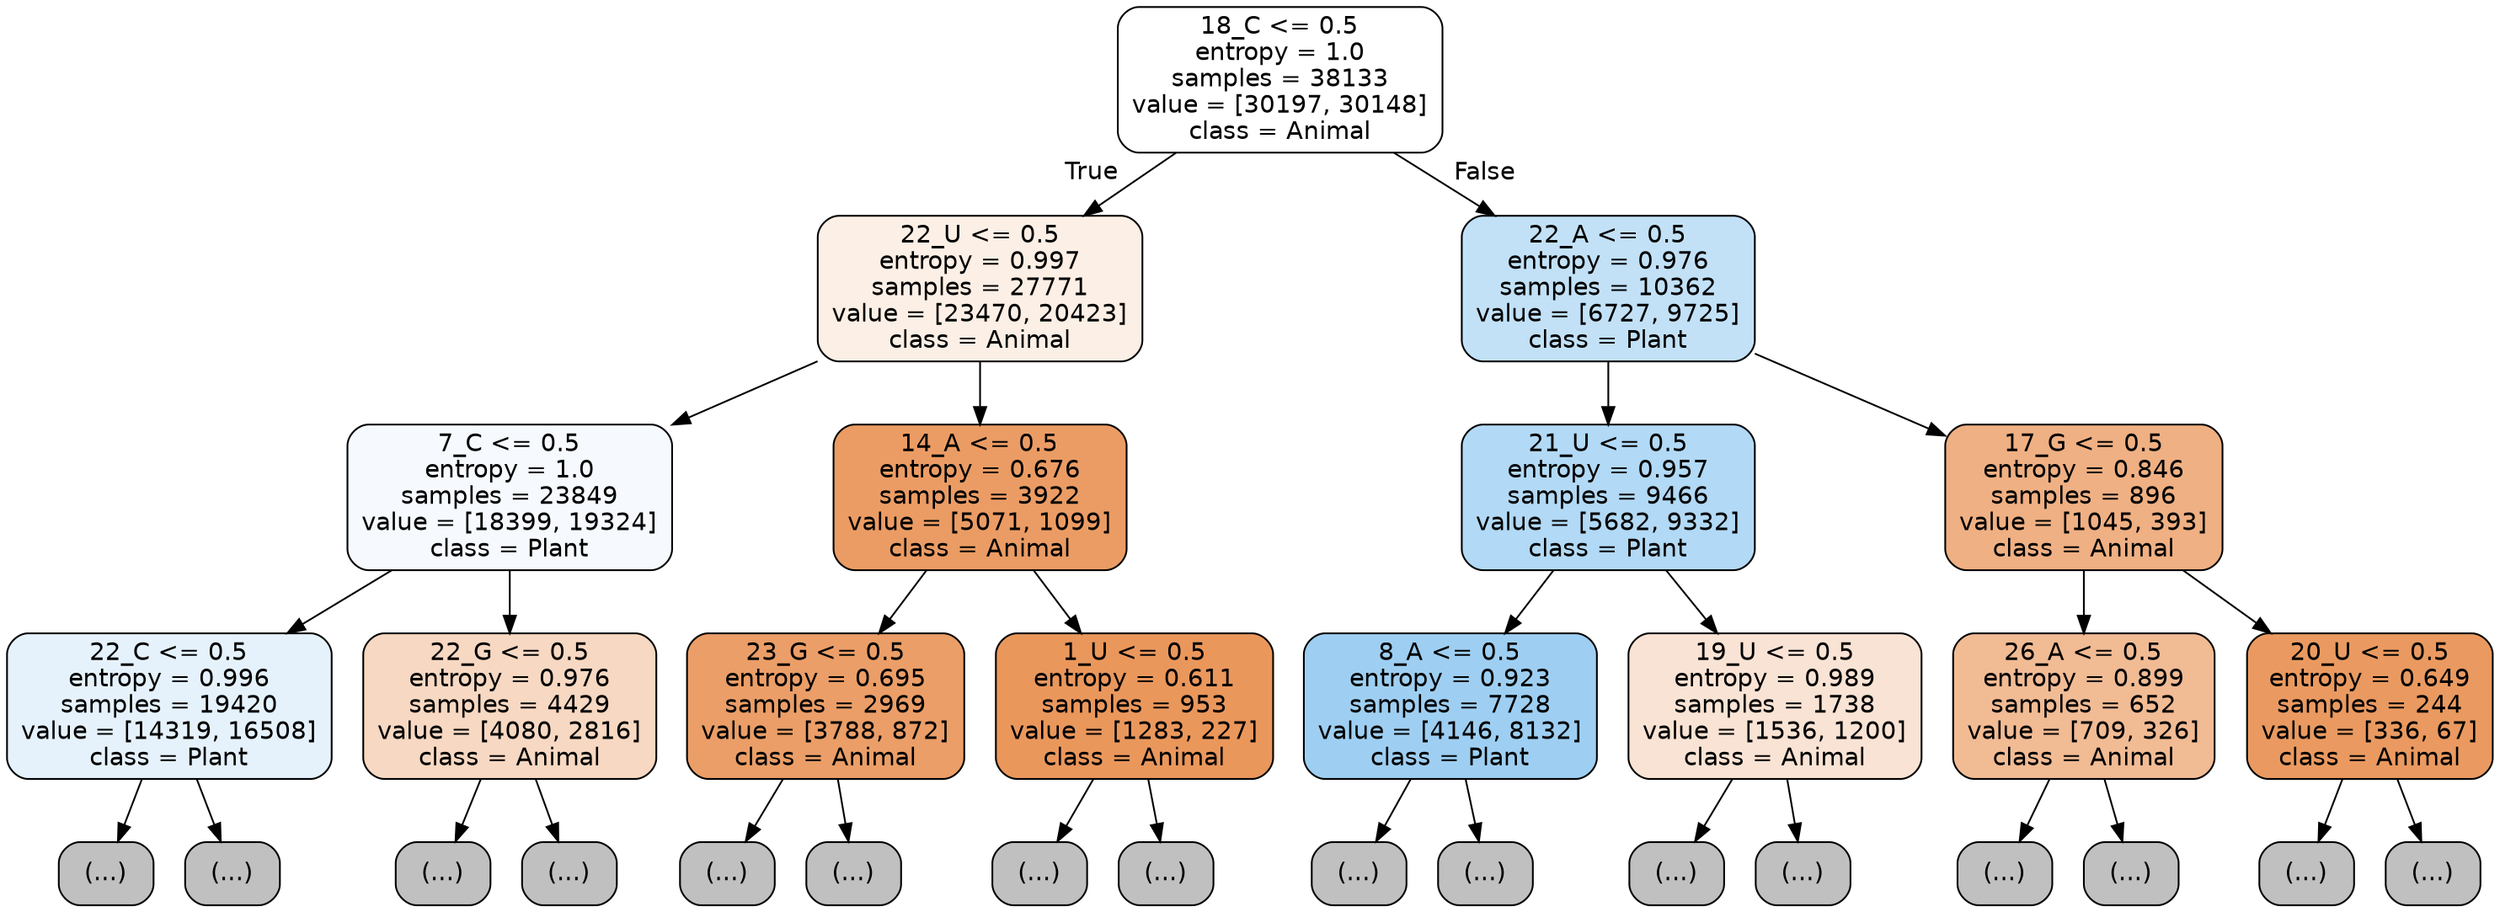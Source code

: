digraph Tree {
node [shape=box, style="filled, rounded", color="black", fontname="helvetica"] ;
edge [fontname="helvetica"] ;
0 [label="18_C <= 0.5\nentropy = 1.0\nsamples = 38133\nvalue = [30197, 30148]\nclass = Animal", fillcolor="#ffffff"] ;
1 [label="22_U <= 0.5\nentropy = 0.997\nsamples = 27771\nvalue = [23470, 20423]\nclass = Animal", fillcolor="#fcefe5"] ;
0 -> 1 [labeldistance=2.5, labelangle=45, headlabel="True"] ;
2 [label="7_C <= 0.5\nentropy = 1.0\nsamples = 23849\nvalue = [18399, 19324]\nclass = Plant", fillcolor="#f6fafe"] ;
1 -> 2 ;
3 [label="22_C <= 0.5\nentropy = 0.996\nsamples = 19420\nvalue = [14319, 16508]\nclass = Plant", fillcolor="#e5f2fc"] ;
2 -> 3 ;
4 [label="(...)", fillcolor="#C0C0C0"] ;
3 -> 4 ;
7851 [label="(...)", fillcolor="#C0C0C0"] ;
3 -> 7851 ;
8956 [label="22_G <= 0.5\nentropy = 0.976\nsamples = 4429\nvalue = [4080, 2816]\nclass = Animal", fillcolor="#f7d8c2"] ;
2 -> 8956 ;
8957 [label="(...)", fillcolor="#C0C0C0"] ;
8956 -> 8957 ;
10948 [label="(...)", fillcolor="#C0C0C0"] ;
8956 -> 10948 ;
11267 [label="14_A <= 0.5\nentropy = 0.676\nsamples = 3922\nvalue = [5071, 1099]\nclass = Animal", fillcolor="#eb9c64"] ;
1 -> 11267 ;
11268 [label="23_G <= 0.5\nentropy = 0.695\nsamples = 2969\nvalue = [3788, 872]\nclass = Animal", fillcolor="#eb9e67"] ;
11267 -> 11268 ;
11269 [label="(...)", fillcolor="#C0C0C0"] ;
11268 -> 11269 ;
12276 [label="(...)", fillcolor="#C0C0C0"] ;
11268 -> 12276 ;
12369 [label="1_U <= 0.5\nentropy = 0.611\nsamples = 953\nvalue = [1283, 227]\nclass = Animal", fillcolor="#ea975c"] ;
11267 -> 12369 ;
12370 [label="(...)", fillcolor="#C0C0C0"] ;
12369 -> 12370 ;
12551 [label="(...)", fillcolor="#C0C0C0"] ;
12369 -> 12551 ;
12736 [label="22_A <= 0.5\nentropy = 0.976\nsamples = 10362\nvalue = [6727, 9725]\nclass = Plant", fillcolor="#c2e1f7"] ;
0 -> 12736 [labeldistance=2.5, labelangle=-45, headlabel="False"] ;
12737 [label="21_U <= 0.5\nentropy = 0.957\nsamples = 9466\nvalue = [5682, 9332]\nclass = Plant", fillcolor="#b2d9f5"] ;
12736 -> 12737 ;
12738 [label="8_A <= 0.5\nentropy = 0.923\nsamples = 7728\nvalue = [4146, 8132]\nclass = Plant", fillcolor="#9ecff2"] ;
12737 -> 12738 ;
12739 [label="(...)", fillcolor="#C0C0C0"] ;
12738 -> 12739 ;
14990 [label="(...)", fillcolor="#C0C0C0"] ;
12738 -> 14990 ;
15585 [label="19_U <= 0.5\nentropy = 0.989\nsamples = 1738\nvalue = [1536, 1200]\nclass = Animal", fillcolor="#f9e3d4"] ;
12737 -> 15585 ;
15586 [label="(...)", fillcolor="#C0C0C0"] ;
15585 -> 15586 ;
16075 [label="(...)", fillcolor="#C0C0C0"] ;
15585 -> 16075 ;
16282 [label="17_G <= 0.5\nentropy = 0.846\nsamples = 896\nvalue = [1045, 393]\nclass = Animal", fillcolor="#efb083"] ;
12736 -> 16282 ;
16283 [label="26_A <= 0.5\nentropy = 0.899\nsamples = 652\nvalue = [709, 326]\nclass = Animal", fillcolor="#f1bb94"] ;
16282 -> 16283 ;
16284 [label="(...)", fillcolor="#C0C0C0"] ;
16283 -> 16284 ;
16637 [label="(...)", fillcolor="#C0C0C0"] ;
16283 -> 16637 ;
16638 [label="20_U <= 0.5\nentropy = 0.649\nsamples = 244\nvalue = [336, 67]\nclass = Animal", fillcolor="#ea9a60"] ;
16282 -> 16638 ;
16639 [label="(...)", fillcolor="#C0C0C0"] ;
16638 -> 16639 ;
16710 [label="(...)", fillcolor="#C0C0C0"] ;
16638 -> 16710 ;
}